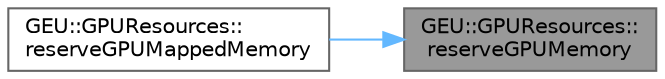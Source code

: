 digraph "GEU::GPUResources::reserveGPUMemory"
{
 // LATEX_PDF_SIZE
  bgcolor="transparent";
  edge [fontname=Helvetica,fontsize=10,labelfontname=Helvetica,labelfontsize=10];
  node [fontname=Helvetica,fontsize=10,shape=box,height=0.2,width=0.4];
  rankdir="RL";
  Node1 [id="Node000001",label="GEU::GPUResources::\lreserveGPUMemory",height=0.2,width=0.4,color="gray40", fillcolor="grey60", style="filled", fontcolor="black",tooltip=" "];
  Node1 -> Node2 [id="edge1_Node000001_Node000002",dir="back",color="steelblue1",style="solid",tooltip=" "];
  Node2 [id="Node000002",label="GEU::GPUResources::\lreserveGPUMappedMemory",height=0.2,width=0.4,color="grey40", fillcolor="white", style="filled",URL="$d2/d01/struct_g_e_u_1_1_g_p_u_resources.html#a76d889f58616d9d70d6c523cc642fc0e",tooltip=" "];
}
